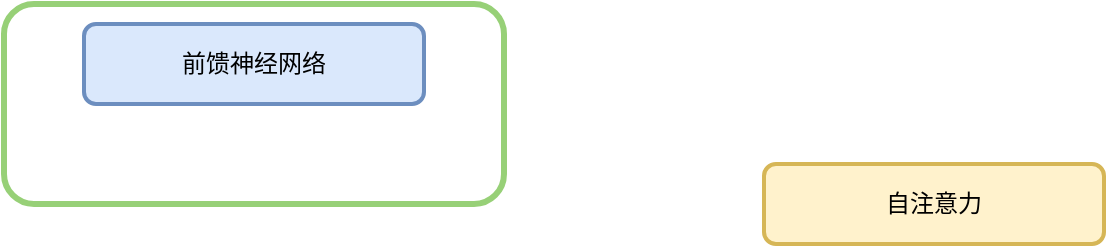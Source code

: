<mxfile version="14.6.9" type="github">
  <diagram id="Y1r_ca_zKAyjnsKLVMc5" name="第 1 页">
    <mxGraphModel dx="782" dy="551" grid="1" gridSize="10" guides="1" tooltips="1" connect="1" arrows="1" fold="1" page="1" pageScale="1" pageWidth="827" pageHeight="1169" math="0" shadow="0">
      <root>
        <mxCell id="0" />
        <mxCell id="1" parent="0" />
        <mxCell id="dbpu4I7PjvVpwbkaQ9op-1" value="" style="rounded=1;whiteSpace=wrap;html=1;strokeWidth=3;strokeColor=#97D077;" vertex="1" parent="1">
          <mxGeometry x="90" y="220" width="250" height="100" as="geometry" />
        </mxCell>
        <mxCell id="dbpu4I7PjvVpwbkaQ9op-2" value="前馈神经网络" style="rounded=1;whiteSpace=wrap;html=1;strokeWidth=2;fillColor=#dae8fc;strokeColor=#6c8ebf;" vertex="1" parent="1">
          <mxGeometry x="130" y="230" width="170" height="40" as="geometry" />
        </mxCell>
        <mxCell id="dbpu4I7PjvVpwbkaQ9op-4" value="自注意力" style="rounded=1;whiteSpace=wrap;html=1;strokeWidth=2;fillColor=#fff2cc;strokeColor=#d6b656;" vertex="1" parent="1">
          <mxGeometry x="470" y="300" width="170" height="40" as="geometry" />
        </mxCell>
      </root>
    </mxGraphModel>
  </diagram>
</mxfile>
